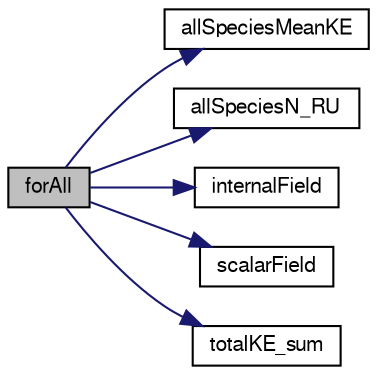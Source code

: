 digraph "forAll"
{
  bgcolor="transparent";
  edge [fontname="FreeSans",fontsize="10",labelfontname="FreeSans",labelfontsize="10"];
  node [fontname="FreeSans",fontsize="10",shape=record];
  rankdir="LR";
  Node1 [label="forAll",height=0.2,width=0.4,color="black", fillcolor="grey75", style="filled" fontcolor="black"];
  Node1 -> Node2 [color="midnightblue",fontsize="10",style="solid",fontname="FreeSans"];
  Node2 [label="allSpeciesMeanKE",height=0.2,width=0.4,color="black",URL="$a06433.html#af30730f76ac9536cabfe73045dc1a265"];
  Node1 -> Node3 [color="midnightblue",fontsize="10",style="solid",fontname="FreeSans"];
  Node3 [label="allSpeciesN_RU",height=0.2,width=0.4,color="black",URL="$a06433.html#a44daf6d3040e4408986cdd84e2da2657"];
  Node1 -> Node4 [color="midnightblue",fontsize="10",style="solid",fontname="FreeSans"];
  Node4 [label="internalField",height=0.2,width=0.4,color="black",URL="$a04666.html#ad7342a376275d8e52f299d1cca79dd3e"];
  Node1 -> Node5 [color="midnightblue",fontsize="10",style="solid",fontname="FreeSans"];
  Node5 [label="scalarField",height=0.2,width=0.4,color="black",URL="$a03917.html#afcd8855c276a98ae9604b35c8fb5b81e"];
  Node1 -> Node6 [color="midnightblue",fontsize="10",style="solid",fontname="FreeSans"];
  Node6 [label="totalKE_sum",height=0.2,width=0.4,color="black",URL="$a06428.html#a48b5f189fbacf468f621c5da1732e3d3"];
}
